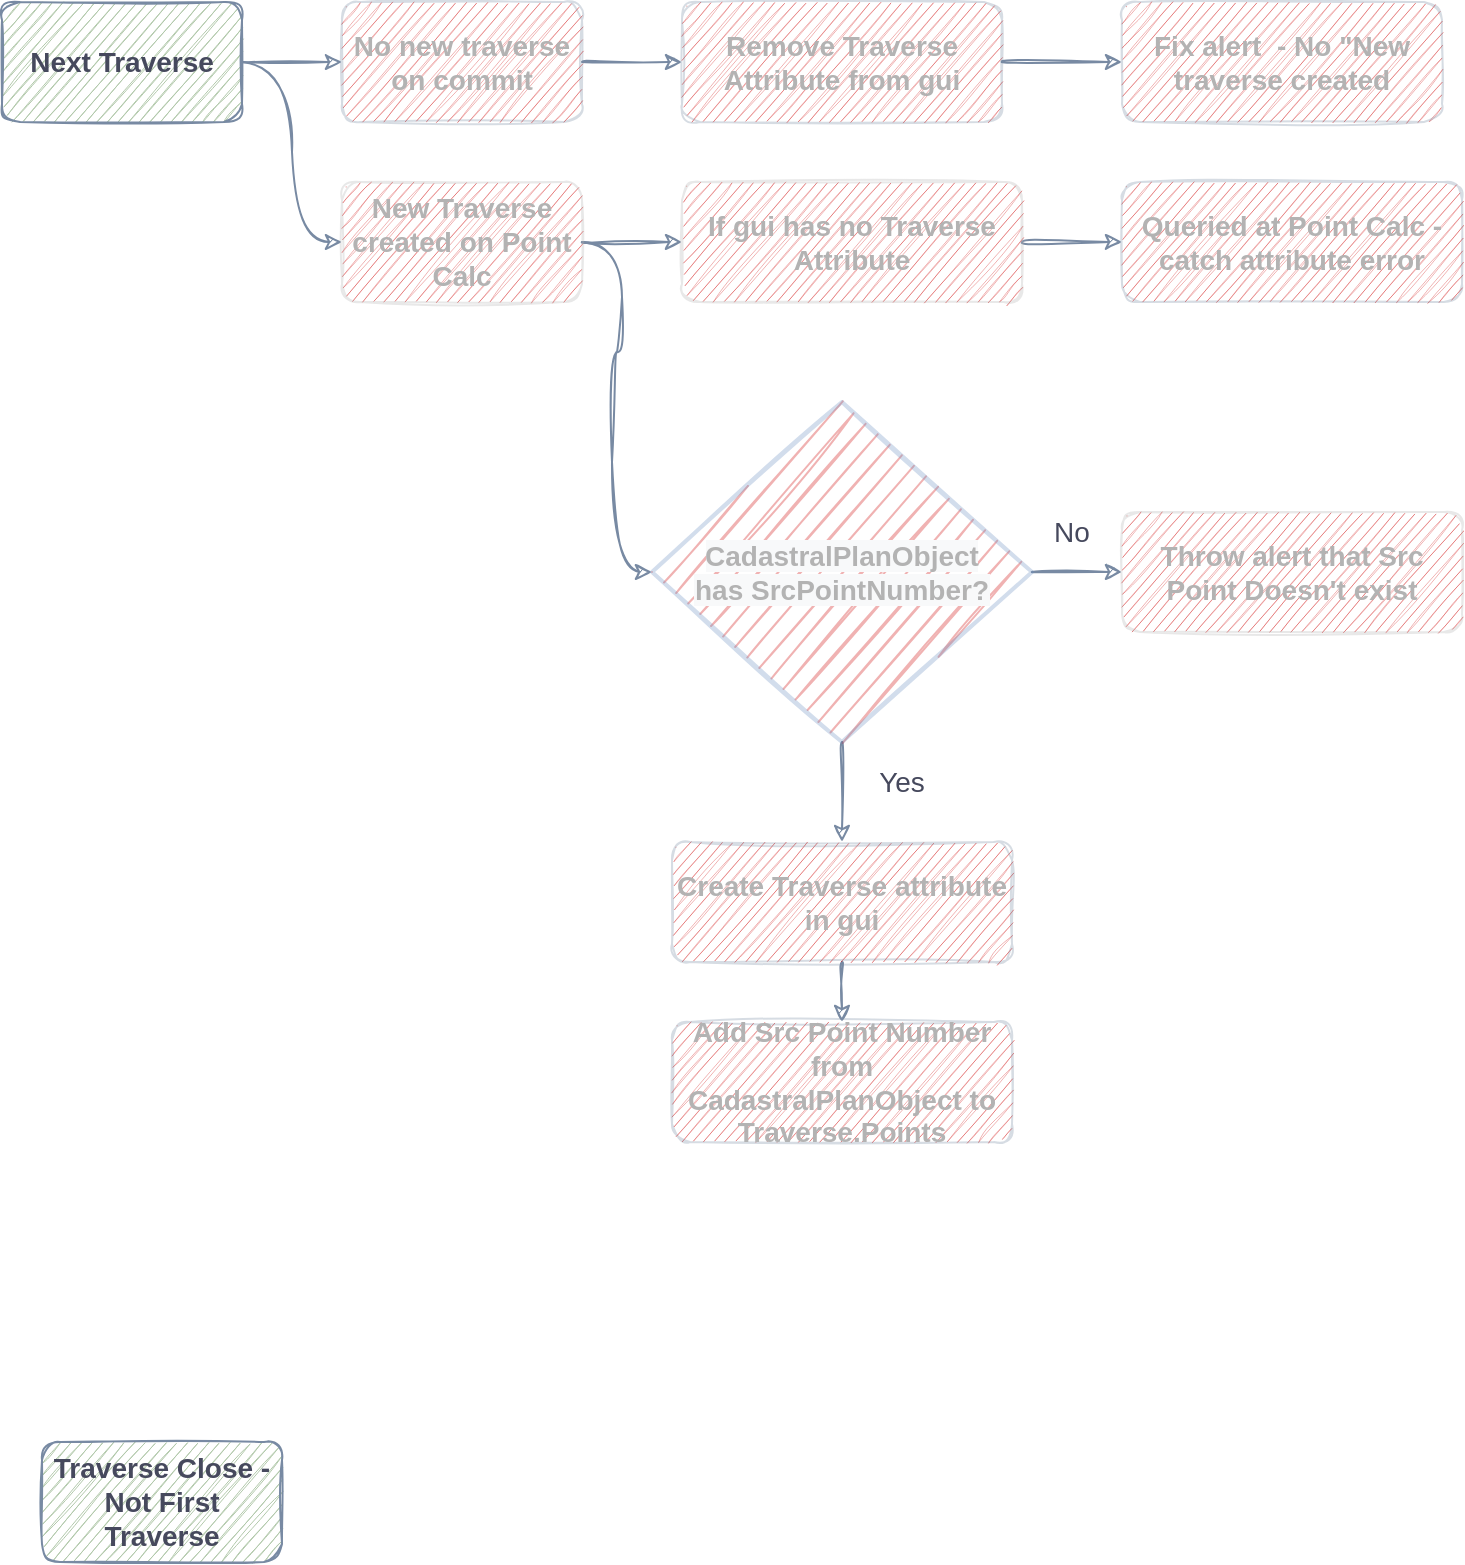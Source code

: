 <mxfile version="14.1.8" type="device"><diagram id="UQLG2WPgNNUlkOciAHT3" name="Page-1"><mxGraphModel dx="1086" dy="806" grid="1" gridSize="10" guides="1" tooltips="1" connect="1" arrows="1" fold="1" page="1" pageScale="1" pageWidth="850" pageHeight="1100" math="0" shadow="0"><root><mxCell id="0"/><mxCell id="1" parent="0"/><mxCell id="vV0M78hk92BcQBqMg4ve-3" style="edgeStyle=orthogonalEdgeStyle;curved=1;rounded=1;sketch=1;orthogonalLoop=1;jettySize=auto;html=1;exitX=1;exitY=0.5;exitDx=0;exitDy=0;entryX=0;entryY=0.5;entryDx=0;entryDy=0;strokeColor=#788AA3;fillColor=#B2C9AB;fontSize=14;fontColor=#46495D;" edge="1" parent="1" source="vV0M78hk92BcQBqMg4ve-1" target="vV0M78hk92BcQBqMg4ve-2"><mxGeometry relative="1" as="geometry"/></mxCell><mxCell id="vV0M78hk92BcQBqMg4ve-6" style="edgeStyle=orthogonalEdgeStyle;curved=1;rounded=1;sketch=1;orthogonalLoop=1;jettySize=auto;html=1;exitX=1;exitY=0.5;exitDx=0;exitDy=0;entryX=0;entryY=0.5;entryDx=0;entryDy=0;strokeColor=#788AA3;fillColor=#B2C9AB;fontSize=14;fontColor=#46495D;" edge="1" parent="1" source="vV0M78hk92BcQBqMg4ve-1" target="vV0M78hk92BcQBqMg4ve-4"><mxGeometry relative="1" as="geometry"/></mxCell><mxCell id="vV0M78hk92BcQBqMg4ve-1" value="Next Traverse" style="rounded=1;whiteSpace=wrap;html=1;fillColor=#B2C9AB;strokeColor=#788AA3;fontColor=#46495D;sketch=1;fontSize=14;fontStyle=1" vertex="1" parent="1"><mxGeometry x="10" y="10" width="120" height="60" as="geometry"/></mxCell><mxCell id="vV0M78hk92BcQBqMg4ve-8" style="edgeStyle=orthogonalEdgeStyle;curved=1;rounded=1;sketch=1;orthogonalLoop=1;jettySize=auto;html=1;exitX=1;exitY=0.5;exitDx=0;exitDy=0;entryX=0;entryY=0.5;entryDx=0;entryDy=0;strokeColor=#788AA3;fillColor=#B2C9AB;fontSize=14;fontColor=#46495D;" edge="1" parent="1" source="vV0M78hk92BcQBqMg4ve-2" target="vV0M78hk92BcQBqMg4ve-5"><mxGeometry relative="1" as="geometry"/></mxCell><mxCell id="vV0M78hk92BcQBqMg4ve-2" value="No new traverse on commit" style="rounded=1;whiteSpace=wrap;html=1;strokeColor=#788AA3;sketch=1;fontSize=14;fontStyle=1;fillColor=#CC0000;opacity=30;fontColor=#B3B3B3;" vertex="1" parent="1"><mxGeometry x="180" y="10" width="120" height="60" as="geometry"/></mxCell><mxCell id="vV0M78hk92BcQBqMg4ve-11" style="edgeStyle=orthogonalEdgeStyle;curved=1;rounded=1;sketch=1;orthogonalLoop=1;jettySize=auto;html=1;exitX=1;exitY=0.5;exitDx=0;exitDy=0;entryX=0;entryY=0.5;entryDx=0;entryDy=0;strokeColor=#788AA3;fillColor=#B2C9AB;fontSize=14;fontColor=#46495D;" edge="1" parent="1" source="vV0M78hk92BcQBqMg4ve-4" target="vV0M78hk92BcQBqMg4ve-9"><mxGeometry relative="1" as="geometry"/></mxCell><mxCell id="vV0M78hk92BcQBqMg4ve-16" style="edgeStyle=orthogonalEdgeStyle;curved=1;rounded=1;sketch=1;orthogonalLoop=1;jettySize=auto;html=1;exitX=1;exitY=0.5;exitDx=0;exitDy=0;entryX=0;entryY=0.5;entryDx=0;entryDy=0;entryPerimeter=0;strokeColor=#788AA3;fillColor=#B2C9AB;fontSize=14;fontColor=#46495D;" edge="1" parent="1" source="vV0M78hk92BcQBqMg4ve-4" target="vV0M78hk92BcQBqMg4ve-15"><mxGeometry relative="1" as="geometry"/></mxCell><mxCell id="vV0M78hk92BcQBqMg4ve-4" value="New Traverse created on Point Calc" style="rounded=1;whiteSpace=wrap;html=1;sketch=1;fontSize=14;fontStyle=1;fillColor=#CC0000;strokeColor=#B3B3B3;opacity=30;fontColor=#B3B3B3;" vertex="1" parent="1"><mxGeometry x="180" y="100" width="120" height="60" as="geometry"/></mxCell><mxCell id="vV0M78hk92BcQBqMg4ve-28" style="edgeStyle=orthogonalEdgeStyle;curved=1;rounded=1;sketch=1;orthogonalLoop=1;jettySize=auto;html=1;exitX=1;exitY=0.5;exitDx=0;exitDy=0;entryX=0;entryY=0.5;entryDx=0;entryDy=0;strokeColor=#788AA3;fillColor=#B2C9AB;fontSize=14;fontColor=#46495D;" edge="1" parent="1" source="vV0M78hk92BcQBqMg4ve-5" target="vV0M78hk92BcQBqMg4ve-27"><mxGeometry relative="1" as="geometry"/></mxCell><mxCell id="vV0M78hk92BcQBqMg4ve-5" value="Remove Traverse Attribute from gui" style="rounded=1;whiteSpace=wrap;html=1;strokeColor=#788AA3;sketch=1;fontSize=14;fontStyle=1;fillColor=#CC0000;opacity=30;fontColor=#B3B3B3;" vertex="1" parent="1"><mxGeometry x="350" y="10" width="160" height="60" as="geometry"/></mxCell><mxCell id="vV0M78hk92BcQBqMg4ve-12" style="edgeStyle=orthogonalEdgeStyle;curved=1;rounded=1;sketch=1;orthogonalLoop=1;jettySize=auto;html=1;exitX=1;exitY=0.5;exitDx=0;exitDy=0;entryX=0;entryY=0.5;entryDx=0;entryDy=0;strokeColor=#788AA3;fillColor=#B2C9AB;fontSize=14;fontColor=#46495D;" edge="1" parent="1" source="vV0M78hk92BcQBqMg4ve-9" target="vV0M78hk92BcQBqMg4ve-10"><mxGeometry relative="1" as="geometry"/></mxCell><mxCell id="vV0M78hk92BcQBqMg4ve-9" value="If gui has no Traverse Attribute" style="rounded=1;whiteSpace=wrap;html=1;sketch=1;fontSize=14;fontStyle=1;fillColor=#CC0000;strokeColor=#B3B3B3;opacity=30;fontColor=#B3B3B3;" vertex="1" parent="1"><mxGeometry x="350" y="100" width="170" height="60" as="geometry"/></mxCell><mxCell id="vV0M78hk92BcQBqMg4ve-10" value="Queried at Point Calc - catch attribute error" style="rounded=1;whiteSpace=wrap;html=1;strokeColor=#788AA3;sketch=1;fontSize=14;fontStyle=1;fontColor=#B3B3B3;fillColor=#CC0000;opacity=30;" vertex="1" parent="1"><mxGeometry x="570" y="100" width="170" height="60" as="geometry"/></mxCell><mxCell id="vV0M78hk92BcQBqMg4ve-18" style="edgeStyle=orthogonalEdgeStyle;curved=1;rounded=1;sketch=1;orthogonalLoop=1;jettySize=auto;html=1;exitX=1;exitY=0.5;exitDx=0;exitDy=0;exitPerimeter=0;entryX=0;entryY=0.5;entryDx=0;entryDy=0;strokeColor=#788AA3;fillColor=#B2C9AB;fontSize=14;fontColor=#46495D;" edge="1" parent="1" source="vV0M78hk92BcQBqMg4ve-15" target="vV0M78hk92BcQBqMg4ve-17"><mxGeometry relative="1" as="geometry"/></mxCell><mxCell id="vV0M78hk92BcQBqMg4ve-22" style="edgeStyle=orthogonalEdgeStyle;curved=1;rounded=1;sketch=1;orthogonalLoop=1;jettySize=auto;html=1;exitX=0.5;exitY=1;exitDx=0;exitDy=0;exitPerimeter=0;entryX=0.5;entryY=0;entryDx=0;entryDy=0;strokeColor=#788AA3;fillColor=#B2C9AB;fontSize=14;fontColor=#46495D;" edge="1" parent="1" source="vV0M78hk92BcQBqMg4ve-15" target="vV0M78hk92BcQBqMg4ve-21"><mxGeometry relative="1" as="geometry"/></mxCell><mxCell id="vV0M78hk92BcQBqMg4ve-15" value="&lt;span style=&quot;font-family: helvetica; font-size: 14px; font-style: normal; font-weight: 700; letter-spacing: normal; text-align: center; text-indent: 0px; text-transform: none; word-spacing: 0px; background-color: rgb(248, 249, 250); display: inline; float: none;&quot;&gt;CadastralPlanObject &lt;br&gt;has SrcPointNumber?&lt;/span&gt;" style="strokeWidth=2;html=1;shape=mxgraph.flowchart.decision;whiteSpace=wrap;rounded=0;sketch=1;fontSize=14;verticalAlign=middle;strokeColor=#6c8ebf;fontColor=#B3B3B3;fillColor=#CC0000;opacity=30;" vertex="1" parent="1"><mxGeometry x="335" y="210" width="190" height="170" as="geometry"/></mxCell><mxCell id="vV0M78hk92BcQBqMg4ve-17" value="Throw alert that Src Point Doesn't exist" style="rounded=1;whiteSpace=wrap;html=1;sketch=1;fontSize=14;fontStyle=1;fillColor=#CC0000;strokeColor=#B3B3B3;opacity=30;fontColor=#B3B3B3;" vertex="1" parent="1"><mxGeometry x="570" y="265" width="170" height="60" as="geometry"/></mxCell><mxCell id="vV0M78hk92BcQBqMg4ve-19" value="No" style="text;html=1;strokeColor=none;fillColor=none;align=center;verticalAlign=middle;whiteSpace=wrap;rounded=0;sketch=1;fontSize=14;fontColor=#46495D;" vertex="1" parent="1"><mxGeometry x="525" y="265" width="40" height="20" as="geometry"/></mxCell><mxCell id="vV0M78hk92BcQBqMg4ve-25" style="edgeStyle=orthogonalEdgeStyle;curved=1;rounded=1;sketch=1;orthogonalLoop=1;jettySize=auto;html=1;exitX=0.5;exitY=1;exitDx=0;exitDy=0;entryX=0.5;entryY=0;entryDx=0;entryDy=0;strokeColor=#788AA3;fillColor=#B2C9AB;fontSize=14;fontColor=#46495D;" edge="1" parent="1" source="vV0M78hk92BcQBqMg4ve-21" target="vV0M78hk92BcQBqMg4ve-24"><mxGeometry relative="1" as="geometry"/></mxCell><mxCell id="vV0M78hk92BcQBqMg4ve-21" value="Create Traverse attribute in gui" style="rounded=1;whiteSpace=wrap;html=1;strokeColor=#788AA3;sketch=1;fontSize=14;fontStyle=1;fontColor=#B3B3B3;fillColor=#CC0000;opacity=30;" vertex="1" parent="1"><mxGeometry x="345" y="430" width="170" height="60" as="geometry"/></mxCell><mxCell id="vV0M78hk92BcQBqMg4ve-23" value="Yes" style="text;html=1;strokeColor=none;fillColor=none;align=center;verticalAlign=middle;whiteSpace=wrap;rounded=0;sketch=1;fontSize=14;fontColor=#46495D;" vertex="1" parent="1"><mxGeometry x="440" y="390" width="40" height="20" as="geometry"/></mxCell><mxCell id="vV0M78hk92BcQBqMg4ve-24" value="Add Src Point Number from CadastralPlanObject to Traverse.Points" style="rounded=1;whiteSpace=wrap;html=1;strokeColor=#788AA3;sketch=1;fontSize=14;fontStyle=1;fontColor=#B3B3B3;fillColor=#CC0000;opacity=30;" vertex="1" parent="1"><mxGeometry x="345" y="520" width="170" height="60" as="geometry"/></mxCell><mxCell id="vV0M78hk92BcQBqMg4ve-27" value="Fix alert&amp;nbsp; - No &quot;New traverse created" style="rounded=1;whiteSpace=wrap;html=1;strokeColor=#788AA3;sketch=1;fontSize=14;fontStyle=1;fillColor=#CC0000;opacity=30;fontColor=#B3B3B3;" vertex="1" parent="1"><mxGeometry x="570" y="10" width="160" height="60" as="geometry"/></mxCell><mxCell id="vV0M78hk92BcQBqMg4ve-29" value="Traverse Close - Not First Traverse" style="rounded=1;whiteSpace=wrap;html=1;fillColor=#B2C9AB;strokeColor=#788AA3;fontColor=#46495D;sketch=1;fontSize=14;fontStyle=1" vertex="1" parent="1"><mxGeometry x="30" y="730" width="120" height="60" as="geometry"/></mxCell></root></mxGraphModel></diagram></mxfile>